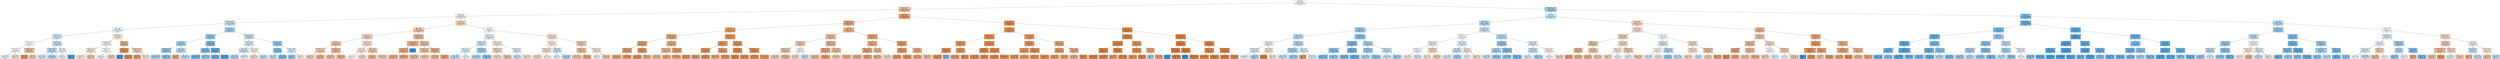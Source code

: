 digraph Tree {
node [shape=box, style="filled", color="black", fontname="helvetica"] ;
edge [fontname="helvetica"] ;
0 [label="sex <= 0.5\ngini = 0.499\nsamples = 533341\nvalue = [276284, 257057]\nclass = N", fillcolor="#fdf6f1"] ;
1 [label="age <= 47.5\ngini = 0.43\nsamples = 269367\nvalue = [184974, 84393]\nclass = N", fillcolor="#f1ba93"] ;
0 -> 1 [labeldistance=2.5, labelangle=45, headlabel="True"] ;
2 [label="age <= 32.5\ngini = 0.499\nsamples = 126732\nvalue = [66760, 59972]\nclass = N", fillcolor="#fcf2eb"] ;
1 -> 2 ;
3 [label="gamma_GTP <= 14.5\ngini = 0.489\nsamples = 44849\nvalue = [19029, 25820]\nclass = Y", fillcolor="#cbe5f8"] ;
2 -> 3 ;
4 [label="age <= 27.5\ngini = 0.499\nsamples = 24478\nvalue = [11729, 12749]\nclass = Y", fillcolor="#eff7fd"] ;
3 -> 4 ;
5 [label="gamma_GTP <= 10.5\ngini = 0.494\nsamples = 14879\nvalue = [6624, 8255]\nclass = Y", fillcolor="#d8ecfa"] ;
4 -> 5 ;
6 [label="tot_chole <= 224.5\ngini = 0.5\nsamples = 4877\nvalue = [2442, 2435]\nclass = N", fillcolor="#fffffe"] ;
5 -> 6 ;
7 [label="SGOT_ALT <= 13.5\ngini = 0.5\nsamples = 4685\nvalue = [2313, 2372]\nclass = Y", fillcolor="#fafdfe"] ;
6 -> 7 ;
8 [label="gini = 0.499\nsamples = 3735\nvalue = [1783, 1952]\nclass = Y", fillcolor="#eef7fd"] ;
7 -> 8 ;
9 [label="gini = 0.493\nsamples = 950\nvalue = [530, 420]\nclass = N", fillcolor="#fae5d6"] ;
7 -> 9 ;
10 [label="hemoglobin <= 12.75\ngini = 0.441\nsamples = 192\nvalue = [129, 63]\nclass = N", fillcolor="#f2bf9a"] ;
6 -> 10 ;
11 [label="gini = 0.262\nsamples = 58\nvalue = [49, 9]\nclass = N", fillcolor="#ea985d"] ;
10 -> 11 ;
12 [label="gini = 0.481\nsamples = 134\nvalue = [80, 54]\nclass = N", fillcolor="#f7d6bf"] ;
10 -> 12 ;
13 [label="SGOT_ALT <= 15.5\ngini = 0.487\nsamples = 10002\nvalue = [4182, 5820]\nclass = Y", fillcolor="#c7e3f8"] ;
5 -> 13 ;
14 [label="hemoglobin <= 12.55\ngini = 0.482\nsamples = 8358\nvalue = [3391, 4967]\nclass = Y", fillcolor="#c0e0f7"] ;
13 -> 14 ;
15 [label="gini = 0.494\nsamples = 1589\nvalue = [708, 881]\nclass = Y", fillcolor="#d8ecfa"] ;
14 -> 15 ;
16 [label="gini = 0.479\nsamples = 6769\nvalue = [2683, 4086]\nclass = Y", fillcolor="#bbddf6"] ;
14 -> 16 ;
17 [label="DBP <= 88.5\ngini = 0.499\nsamples = 1644\nvalue = [791, 853]\nclass = Y", fillcolor="#f1f8fd"] ;
13 -> 17 ;
18 [label="gini = 0.5\nsamples = 1631\nvalue = [790, 841]\nclass = Y", fillcolor="#f3f9fd"] ;
17 -> 18 ;
19 [label="gini = 0.142\nsamples = 13\nvalue = [1, 12]\nclass = Y", fillcolor="#49a5e7"] ;
17 -> 19 ;
20 [label="triglyceride <= 155.5\ngini = 0.498\nsamples = 9599\nvalue = [5105, 4494]\nclass = N", fillcolor="#fcf0e7"] ;
4 -> 20 ;
21 [label="gamma_GTP <= 11.5\ngini = 0.499\nsamples = 9284\nvalue = [4875, 4409]\nclass = N", fillcolor="#fdf3ec"] ;
20 -> 21 ;
22 [label="SGOT_ALT <= 15.5\ngini = 0.495\nsamples = 4847\nvalue = [2670, 2177]\nclass = N", fillcolor="#fae8da"] ;
21 -> 22 ;
23 [label="gini = 0.497\nsamples = 4163\nvalue = [2247, 1916]\nclass = N", fillcolor="#fbece2"] ;
22 -> 23 ;
24 [label="gini = 0.472\nsamples = 684\nvalue = [423, 261]\nclass = N", fillcolor="#f5cfb3"] ;
22 -> 24 ;
25 [label="SGOT_ALT <= 18.5\ngini = 0.5\nsamples = 4437\nvalue = [2205, 2232]\nclass = Y", fillcolor="#fdfeff"] ;
21 -> 25 ;
26 [label="gini = 0.5\nsamples = 3955\nvalue = [1922, 2033]\nclass = Y", fillcolor="#f4fafe"] ;
25 -> 26 ;
27 [label="gini = 0.485\nsamples = 482\nvalue = [283, 199]\nclass = N", fillcolor="#f7dac4"] ;
25 -> 27 ;
28 [label="BLDS <= 86.5\ngini = 0.394\nsamples = 315\nvalue = [230, 85]\nclass = N", fillcolor="#efb082"] ;
20 -> 28 ;
29 [label="tot_chole <= 138.5\ngini = 0.226\nsamples = 146\nvalue = [127, 19]\nclass = N", fillcolor="#e99457"] ;
28 -> 29 ;
30 [label="gini = 0.0\nsamples = 2\nvalue = [0, 2]\nclass = Y", fillcolor="#399de5"] ;
29 -> 30 ;
31 [label="gini = 0.208\nsamples = 144\nvalue = [127, 17]\nclass = N", fillcolor="#e89254"] ;
29 -> 31 ;
32 [label="hemoglobin <= 12.65\ngini = 0.476\nsamples = 169\nvalue = [103, 66]\nclass = N", fillcolor="#f6d2b8"] ;
28 -> 32 ;
33 [label="gini = 0.34\nsamples = 46\nvalue = [36, 10]\nclass = N", fillcolor="#eca470"] ;
32 -> 33 ;
34 [label="gini = 0.496\nsamples = 123\nvalue = [67, 56]\nclass = N", fillcolor="#fbeade"] ;
32 -> 34 ;
35 [label="SGOT_ALT <= 17.5\ngini = 0.46\nsamples = 20371\nvalue = [7300, 13071]\nclass = Y", fillcolor="#a8d4f4"] ;
3 -> 35 ;
36 [label="gamma_GTP <= 21.5\ngini = 0.444\nsamples = 14228\nvalue = [4743, 9485]\nclass = Y", fillcolor="#9ccef2"] ;
35 -> 36 ;
37 [label="age <= 27.5\ngini = 0.462\nsamples = 10740\nvalue = [3883, 6857]\nclass = Y", fillcolor="#a9d4f4"] ;
36 -> 37 ;
38 [label="gamma_GTP <= 16.5\ngini = 0.442\nsamples = 6687\nvalue = [2205, 4482]\nclass = Y", fillcolor="#9acdf2"] ;
37 -> 38 ;
39 [label="gini = 0.464\nsamples = 3096\nvalue = [1133, 1963]\nclass = Y", fillcolor="#abd6f4"] ;
38 -> 39 ;
40 [label="gini = 0.419\nsamples = 3591\nvalue = [1072, 2519]\nclass = Y", fillcolor="#8dc7f0"] ;
38 -> 40 ;
41 [label="height <= 147.5\ngini = 0.485\nsamples = 4053\nvalue = [1678, 2375]\nclass = Y", fillcolor="#c5e2f7"] ;
37 -> 41 ;
42 [label="gini = 0.355\nsamples = 39\nvalue = [30, 9]\nclass = N", fillcolor="#eda774"] ;
41 -> 42 ;
43 [label="gini = 0.484\nsamples = 4014\nvalue = [1648, 2366]\nclass = Y", fillcolor="#c3e1f7"] ;
41 -> 43 ;
44 [label="BLDS <= 97.5\ngini = 0.372\nsamples = 3488\nvalue = [860, 2628]\nclass = Y", fillcolor="#7abdee"] ;
36 -> 44 ;
45 [label="age <= 27.5\ngini = 0.389\nsamples = 2786\nvalue = [736, 2050]\nclass = Y", fillcolor="#80c0ee"] ;
44 -> 45 ;
46 [label="gini = 0.351\nsamples = 1626\nvalue = [369, 1257]\nclass = Y", fillcolor="#73baed"] ;
45 -> 46 ;
47 [label="gini = 0.433\nsamples = 1160\nvalue = [367, 793]\nclass = Y", fillcolor="#95caf1"] ;
45 -> 47 ;
48 [label="SGOT_AST <= 19.5\ngini = 0.291\nsamples = 702\nvalue = [124, 578]\nclass = Y", fillcolor="#63b2eb"] ;
44 -> 48 ;
49 [label="gini = 0.33\nsamples = 484\nvalue = [101, 383]\nclass = Y", fillcolor="#6db7ec"] ;
48 -> 49 ;
50 [label="gini = 0.189\nsamples = 218\nvalue = [23, 195]\nclass = Y", fillcolor="#50a9e8"] ;
48 -> 50 ;
51 [label="gamma_GTP <= 30.5\ngini = 0.486\nsamples = 6143\nvalue = [2557, 3586]\nclass = Y", fillcolor="#c6e3f8"] ;
35 -> 51 ;
52 [label="SGOT_ALT <= 26.5\ngini = 0.496\nsamples = 4480\nvalue = [2028, 2452]\nclass = Y", fillcolor="#ddeefb"] ;
51 -> 52 ;
53 [label="age <= 27.5\ngini = 0.49\nsamples = 3341\nvalue = [1433, 1908]\nclass = Y", fillcolor="#cee7f9"] ;
52 -> 53 ;
54 [label="gini = 0.478\nsamples = 1897\nvalue = [748, 1149]\nclass = Y", fillcolor="#baddf6"] ;
53 -> 54 ;
55 [label="gini = 0.499\nsamples = 1444\nvalue = [685, 759]\nclass = Y", fillcolor="#ecf5fc"] ;
53 -> 55 ;
56 [label="SGOT_AST <= 29.5\ngini = 0.499\nsamples = 1139\nvalue = [595, 544]\nclass = N", fillcolor="#fdf4ee"] ;
52 -> 56 ;
57 [label="gini = 0.491\nsamples = 786\nvalue = [445, 341]\nclass = N", fillcolor="#f9e2d1"] ;
56 -> 57 ;
58 [label="gini = 0.489\nsamples = 353\nvalue = [150, 203]\nclass = Y", fillcolor="#cbe5f8"] ;
56 -> 58 ;
59 [label="SGOT_ALT <= 37.5\ngini = 0.434\nsamples = 1663\nvalue = [529, 1134]\nclass = Y", fillcolor="#95cbf1"] ;
51 -> 59 ;
60 [label="DBP <= 63.5\ngini = 0.412\nsamples = 1388\nvalue = [403, 985]\nclass = Y", fillcolor="#8ac5f0"] ;
59 -> 60 ;
61 [label="gini = 0.486\nsamples = 175\nvalue = [73, 102]\nclass = Y", fillcolor="#c7e3f8"] ;
60 -> 61 ;
62 [label="gini = 0.396\nsamples = 1213\nvalue = [330, 883]\nclass = Y", fillcolor="#83c2ef"] ;
60 -> 62 ;
63 [label="tot_chole <= 180.5\ngini = 0.497\nsamples = 275\nvalue = [126, 149]\nclass = Y", fillcolor="#e0f0fb"] ;
59 -> 63 ;
64 [label="gini = 0.442\nsamples = 97\nvalue = [32, 65]\nclass = Y", fillcolor="#9acdf2"] ;
63 -> 64 ;
65 [label="gini = 0.498\nsamples = 178\nvalue = [94, 84]\nclass = N", fillcolor="#fcf2ea"] ;
63 -> 65 ;
66 [label="gamma_GTP <= 17.5\ngini = 0.486\nsamples = 81883\nvalue = [47731, 34152]\nclass = N", fillcolor="#f8dbc7"] ;
2 -> 66 ;
67 [label="age <= 42.5\ngini = 0.466\nsamples = 51463\nvalue = [32438, 19025]\nclass = N", fillcolor="#f4cbad"] ;
66 -> 67 ;
68 [label="gamma_GTP <= 12.5\ngini = 0.479\nsamples = 32913\nvalue = [19821, 13092]\nclass = N", fillcolor="#f6d4bc"] ;
67 -> 68 ;
69 [label="age <= 37.5\ngini = 0.459\nsamples = 15697\nvalue = [10091, 5606]\nclass = N", fillcolor="#f3c7a7"] ;
68 -> 69 ;
70 [label="triglyceride <= 118.5\ngini = 0.478\nsamples = 5270\nvalue = [3189, 2081]\nclass = N", fillcolor="#f6d3ba"] ;
69 -> 70 ;
71 [label="gini = 0.482\nsamples = 4756\nvalue = [2834, 1922]\nclass = N", fillcolor="#f7d6bf"] ;
70 -> 71 ;
72 [label="gini = 0.427\nsamples = 514\nvalue = [355, 159]\nclass = N", fillcolor="#f1b992"] ;
70 -> 72 ;
73 [label="triglyceride <= 93.5\ngini = 0.448\nsamples = 10427\nvalue = [6902, 3525]\nclass = N", fillcolor="#f2c19e"] ;
69 -> 73 ;
74 [label="gini = 0.455\nsamples = 7933\nvalue = [5160, 2773]\nclass = N", fillcolor="#f3c5a3"] ;
73 -> 74 ;
75 [label="gini = 0.421\nsamples = 2494\nvalue = [1742, 752]\nclass = N", fillcolor="#f0b78e"] ;
73 -> 75 ;
76 [label="SGOT_ALT <= 16.5\ngini = 0.492\nsamples = 17216\nvalue = [9730, 7486]\nclass = N", fillcolor="#f9e2d1"] ;
68 -> 76 ;
77 [label="age <= 37.5\ngini = 0.496\nsamples = 12556\nvalue = [6824, 5732]\nclass = N", fillcolor="#fbebdf"] ;
76 -> 77 ;
78 [label="gini = 0.5\nsamples = 4180\nvalue = [2107, 2073]\nclass = N", fillcolor="#fffdfc"] ;
77 -> 78 ;
79 [label="gini = 0.492\nsamples = 8376\nvalue = [4717, 3659]\nclass = N", fillcolor="#f9e3d3"] ;
77 -> 79 ;
80 [label="height <= 152.5\ngini = 0.469\nsamples = 4660\nvalue = [2906, 1754]\nclass = N", fillcolor="#f5cdb1"] ;
76 -> 80 ;
81 [label="gini = 0.43\nsamples = 673\nvalue = [462, 211]\nclass = N", fillcolor="#f1bb93"] ;
80 -> 81 ;
82 [label="gini = 0.474\nsamples = 3987\nvalue = [2444, 1543]\nclass = N", fillcolor="#f5d1b6"] ;
80 -> 82 ;
83 [label="gamma_GTP <= 11.5\ngini = 0.435\nsamples = 18550\nvalue = [12617, 5933]\nclass = N", fillcolor="#f1bc96"] ;
67 -> 83 ;
84 [label="serum_creatinine <= 1.25\ngini = 0.394\nsamples = 6057\nvalue = [4421, 1636]\nclass = N", fillcolor="#efb082"] ;
83 -> 84 ;
85 [label="triglyceride <= 82.5\ngini = 0.394\nsamples = 6052\nvalue = [4421, 1631]\nclass = N", fillcolor="#efaf82"] ;
84 -> 85 ;
86 [label="gini = 0.407\nsamples = 3710\nvalue = [2653, 1057]\nclass = N", fillcolor="#efb388"] ;
85 -> 86 ;
87 [label="gini = 0.37\nsamples = 2342\nvalue = [1768, 574]\nclass = N", fillcolor="#edaa79"] ;
85 -> 87 ;
88 [label="gini = 0.0\nsamples = 5\nvalue = [0, 5]\nclass = Y", fillcolor="#399de5"] ;
84 -> 88 ;
89 [label="SGOT_ALT <= 18.5\ngini = 0.451\nsamples = 12493\nvalue = [8196, 4297]\nclass = N", fillcolor="#f3c3a1"] ;
83 -> 89 ;
90 [label="gamma_GTP <= 14.5\ngini = 0.461\nsamples = 9902\nvalue = [6342, 3560]\nclass = N", fillcolor="#f4c8a8"] ;
89 -> 90 ;
91 [label="gini = 0.449\nsamples = 5735\nvalue = [3787, 1948]\nclass = N", fillcolor="#f2c29f"] ;
90 -> 91 ;
92 [label="gini = 0.474\nsamples = 4167\nvalue = [2555, 1612]\nclass = N", fillcolor="#f5d0b6"] ;
90 -> 92 ;
93 [label="triglyceride <= 90.5\ngini = 0.407\nsamples = 2591\nvalue = [1854, 737]\nclass = N", fillcolor="#efb388"] ;
89 -> 93 ;
94 [label="gini = 0.434\nsamples = 1448\nvalue = [987, 461]\nclass = N", fillcolor="#f1bc95"] ;
93 -> 94 ;
95 [label="gini = 0.366\nsamples = 1143\nvalue = [867, 276]\nclass = N", fillcolor="#eda978"] ;
93 -> 95 ;
96 [label="age <= 42.5\ngini = 0.5\nsamples = 30420\nvalue = [15293, 15127]\nclass = N", fillcolor="#fffefd"] ;
66 -> 96 ;
97 [label="SGOT_ALT <= 22.5\ngini = 0.497\nsamples = 17990\nvalue = [8258, 9732]\nclass = Y", fillcolor="#e1f0fb"] ;
96 -> 97 ;
98 [label="gamma_GTP <= 25.5\ngini = 0.49\nsamples = 13395\nvalue = [5758, 7637]\nclass = Y", fillcolor="#cee7f9"] ;
97 -> 98 ;
99 [label="SGOT_ALT <= 12.5\ngini = 0.498\nsamples = 8803\nvalue = [4131, 4672]\nclass = Y", fillcolor="#e8f4fc"] ;
98 -> 99 ;
100 [label="gini = 0.483\nsamples = 2741\nvalue = [1115, 1626]\nclass = Y", fillcolor="#c1e0f7"] ;
99 -> 100 ;
101 [label="gini = 0.5\nsamples = 6062\nvalue = [3016, 3046]\nclass = Y", fillcolor="#fdfeff"] ;
99 -> 101 ;
102 [label="SGOT_AST <= 21.5\ngini = 0.458\nsamples = 4592\nvalue = [1627, 2965]\nclass = Y", fillcolor="#a6d3f3"] ;
98 -> 102 ;
103 [label="gini = 0.472\nsamples = 3163\nvalue = [1209, 1954]\nclass = Y", fillcolor="#b4daf5"] ;
102 -> 103 ;
104 [label="gini = 0.414\nsamples = 1429\nvalue = [418, 1011]\nclass = Y", fillcolor="#8bc6f0"] ;
102 -> 104 ;
105 [label="gamma_GTP <= 35.5\ngini = 0.496\nsamples = 4595\nvalue = [2500, 2095]\nclass = N", fillcolor="#fbebdf"] ;
97 -> 105 ;
106 [label="triglyceride <= 145.5\ngini = 0.486\nsamples = 3101\nvalue = [1807, 1294]\nclass = N", fillcolor="#f8dbc7"] ;
105 -> 106 ;
107 [label="gini = 0.491\nsamples = 2398\nvalue = [1357, 1041]\nclass = N", fillcolor="#f9e2d1"] ;
106 -> 107 ;
108 [label="gini = 0.461\nsamples = 703\nvalue = [450, 253]\nclass = N", fillcolor="#f4c8a8"] ;
106 -> 108 ;
109 [label="SGOT_ALT <= 36.5\ngini = 0.497\nsamples = 1494\nvalue = [693, 801]\nclass = Y", fillcolor="#e4f2fb"] ;
105 -> 109 ;
110 [label="gini = 0.49\nsamples = 1100\nvalue = [472, 628]\nclass = Y", fillcolor="#cee7f9"] ;
109 -> 110 ;
111 [label="gini = 0.493\nsamples = 394\nvalue = [221, 173]\nclass = N", fillcolor="#f9e4d4"] ;
109 -> 111 ;
112 [label="SGOT_ALT <= 19.5\ngini = 0.491\nsamples = 12430\nvalue = [7035, 5395]\nclass = N", fillcolor="#f9e2d1"] ;
96 -> 112 ;
113 [label="gamma_GTP <= 27.5\ngini = 0.499\nsamples = 7097\nvalue = [3722, 3375]\nclass = N", fillcolor="#fdf3ed"] ;
112 -> 113 ;
114 [label="gamma_GTP <= 22.5\ngini = 0.494\nsamples = 5300\nvalue = [2946, 2354]\nclass = N", fillcolor="#fae6d7"] ;
113 -> 114 ;
115 [label="gini = 0.489\nsamples = 3704\nvalue = [2131, 1573]\nclass = N", fillcolor="#f8decb"] ;
114 -> 115 ;
116 [label="gini = 0.5\nsamples = 1596\nvalue = [815, 781]\nclass = N", fillcolor="#fefaf7"] ;
114 -> 116 ;
117 [label="DBP <= 75.5\ngini = 0.491\nsamples = 1797\nvalue = [776, 1021]\nclass = Y", fillcolor="#cfe7f9"] ;
113 -> 117 ;
118 [label="gini = 0.5\nsamples = 900\nvalue = [436, 464]\nclass = Y", fillcolor="#f3f9fd"] ;
117 -> 118 ;
119 [label="gini = 0.471\nsamples = 897\nvalue = [340, 557]\nclass = Y", fillcolor="#b2d9f5"] ;
117 -> 119 ;
120 [label="gamma_GTP <= 34.5\ngini = 0.471\nsamples = 5333\nvalue = [3313, 2020]\nclass = N", fillcolor="#f5ceb2"] ;
112 -> 120 ;
121 [label="SGOT_ALT <= 34.5\ngini = 0.452\nsamples = 3593\nvalue = [2353, 1240]\nclass = N", fillcolor="#f3c3a1"] ;
120 -> 121 ;
122 [label="gini = 0.461\nsamples = 3052\nvalue = [1954, 1098]\nclass = N", fillcolor="#f4c8a8"] ;
121 -> 122 ;
123 [label="gini = 0.387\nsamples = 541\nvalue = [399, 142]\nclass = N", fillcolor="#eeae7f"] ;
121 -> 123 ;
124 [label="SGOT_ALT <= 27.5\ngini = 0.495\nsamples = 1740\nvalue = [960, 780]\nclass = N", fillcolor="#fae7da"] ;
120 -> 124 ;
125 [label="gini = 0.499\nsamples = 872\nvalue = [422, 450]\nclass = Y", fillcolor="#f3f9fd"] ;
124 -> 125 ;
126 [label="gini = 0.471\nsamples = 868\nvalue = [538, 330]\nclass = N", fillcolor="#f5ceb2"] ;
124 -> 126 ;
127 [label="age <= 57.5\ngini = 0.284\nsamples = 142635\nvalue = [118214, 24421]\nclass = N", fillcolor="#ea9b62"] ;
1 -> 127 ;
128 [label="gamma_GTP <= 17.5\ngini = 0.371\nsamples = 69447\nvalue = [52348, 17099]\nclass = N", fillcolor="#edaa7a"] ;
127 -> 128 ;
129 [label="age <= 52.5\ngini = 0.325\nsamples = 34268\nvalue = [27277, 6991]\nclass = N", fillcolor="#eca16c"] ;
128 -> 129 ;
130 [label="gamma_GTP <= 14.5\ngini = 0.364\nsamples = 19156\nvalue = [14582, 4574]\nclass = N", fillcolor="#eda977"] ;
129 -> 130 ;
131 [label="SGOT_ALT <= 20.5\ngini = 0.343\nsamples = 12349\nvalue = [9638, 2711]\nclass = N", fillcolor="#eca471"] ;
130 -> 131 ;
132 [label="triglyceride <= 93.5\ngini = 0.355\nsamples = 10332\nvalue = [7950, 2382]\nclass = N", fillcolor="#eda774"] ;
131 -> 132 ;
133 [label="gini = 0.374\nsamples = 6479\nvalue = [4867, 1612]\nclass = N", fillcolor="#eeab7b"] ;
132 -> 133 ;
134 [label="gini = 0.32\nsamples = 3853\nvalue = [3083, 770]\nclass = N", fillcolor="#eba06a"] ;
132 -> 134 ;
135 [label="BLDS <= 109.5\ngini = 0.273\nsamples = 2017\nvalue = [1688, 329]\nclass = N", fillcolor="#ea9a60"] ;
131 -> 135 ;
136 [label="gini = 0.26\nsamples = 1866\nvalue = [1579, 287]\nclass = N", fillcolor="#ea985d"] ;
135 -> 136 ;
137 [label="gini = 0.402\nsamples = 151\nvalue = [109, 42]\nclass = N", fillcolor="#efb285"] ;
135 -> 137 ;
138 [label="SGOT_ALT <= 15.5\ngini = 0.398\nsamples = 6807\nvalue = [4944, 1863]\nclass = N", fillcolor="#efb084"] ;
130 -> 138 ;
139 [label="triglyceride <= 140.5\ngini = 0.436\nsamples = 2769\nvalue = [1881, 888]\nclass = N", fillcolor="#f1bc96"] ;
138 -> 139 ;
140 [label="gini = 0.444\nsamples = 2358\nvalue = [1573, 785]\nclass = N", fillcolor="#f2c09c"] ;
139 -> 140 ;
141 [label="gini = 0.376\nsamples = 411\nvalue = [308, 103]\nclass = N", fillcolor="#eeab7b"] ;
139 -> 141 ;
142 [label="hemoglobin <= 14.85\ngini = 0.366\nsamples = 4038\nvalue = [3063, 975]\nclass = N", fillcolor="#eda978"] ;
138 -> 142 ;
143 [label="gini = 0.371\nsamples = 3848\nvalue = [2900, 948]\nclass = N", fillcolor="#edaa7a"] ;
142 -> 143 ;
144 [label="gini = 0.244\nsamples = 190\nvalue = [163, 27]\nclass = N", fillcolor="#e9965a"] ;
142 -> 144 ;
145 [label="triglyceride <= 93.5\ngini = 0.269\nsamples = 15112\nvalue = [12695, 2417]\nclass = N", fillcolor="#ea995f"] ;
129 -> 145 ;
146 [label="gamma_GTP <= 13.5\ngini = 0.294\nsamples = 8271\nvalue = [6788, 1483]\nclass = N", fillcolor="#eb9d64"] ;
145 -> 146 ;
147 [label="SGOT_ALT <= 11.5\ngini = 0.267\nsamples = 4106\nvalue = [3455, 651]\nclass = N", fillcolor="#ea995e"] ;
146 -> 147 ;
148 [label="gini = 0.329\nsamples = 550\nvalue = [436, 114]\nclass = N", fillcolor="#eca26d"] ;
147 -> 148 ;
149 [label="gini = 0.256\nsamples = 3556\nvalue = [3019, 537]\nclass = N", fillcolor="#ea975c"] ;
147 -> 149 ;
150 [label="SGOT_ALT <= 14.5\ngini = 0.32\nsamples = 4165\nvalue = [3333, 832]\nclass = N", fillcolor="#eba06a"] ;
146 -> 150 ;
151 [label="gini = 0.374\nsamples = 1168\nvalue = [877, 291]\nclass = N", fillcolor="#eeab7b"] ;
150 -> 151 ;
152 [label="gini = 0.296\nsamples = 2997\nvalue = [2456, 541]\nclass = N", fillcolor="#eb9d65"] ;
150 -> 152 ;
153 [label="tot_chole <= 181.5\ngini = 0.236\nsamples = 6841\nvalue = [5907, 934]\nclass = N", fillcolor="#e99558"] ;
145 -> 153 ;
154 [label="BLDS <= 89.5\ngini = 0.178\nsamples = 1500\nvalue = [1352, 148]\nclass = N", fillcolor="#e88f4f"] ;
153 -> 154 ;
155 [label="gini = 0.125\nsamples = 447\nvalue = [417, 30]\nclass = N", fillcolor="#e78a47"] ;
154 -> 155 ;
156 [label="gini = 0.199\nsamples = 1053\nvalue = [935, 118]\nclass = N", fillcolor="#e89152"] ;
154 -> 156 ;
157 [label="gamma_GTP <= 13.5\ngini = 0.251\nsamples = 5341\nvalue = [4555, 786]\nclass = N", fillcolor="#e9975b"] ;
153 -> 157 ;
158 [label="gini = 0.215\nsamples = 2297\nvalue = [2016, 281]\nclass = N", fillcolor="#e99355"] ;
157 -> 158 ;
159 [label="gini = 0.277\nsamples = 3044\nvalue = [2539, 505]\nclass = N", fillcolor="#ea9a60"] ;
157 -> 159 ;
160 [label="age <= 52.5\ngini = 0.41\nsamples = 35179\nvalue = [25071, 10108]\nclass = N", fillcolor="#efb489"] ;
128 -> 160 ;
161 [label="SGOT_ALT <= 18.5\ngini = 0.444\nsamples = 18071\nvalue = [12069, 6002]\nclass = N", fillcolor="#f2c09b"] ;
160 -> 161 ;
162 [label="gamma_GTP <= 36.5\ngini = 0.471\nsamples = 7043\nvalue = [4365, 2678]\nclass = N", fillcolor="#f5ceb2"] ;
161 -> 162 ;
163 [label="triglyceride <= 123.5\ngini = 0.464\nsamples = 6297\nvalue = [3988, 2309]\nclass = N", fillcolor="#f4caac"] ;
162 -> 163 ;
164 [label="gini = 0.476\nsamples = 4529\nvalue = [2764, 1765]\nclass = N", fillcolor="#f6d1b7"] ;
163 -> 164 ;
165 [label="gini = 0.426\nsamples = 1768\nvalue = [1224, 544]\nclass = N", fillcolor="#f1b991"] ;
163 -> 165 ;
166 [label="BLDS <= 98.5\ngini = 0.5\nsamples = 746\nvalue = [377, 369]\nclass = N", fillcolor="#fefcfb"] ;
162 -> 166 ;
167 [label="gini = 0.491\nsamples = 455\nvalue = [258, 197]\nclass = N", fillcolor="#f9e1d0"] ;
166 -> 167 ;
168 [label="gini = 0.483\nsamples = 291\nvalue = [119, 172]\nclass = Y", fillcolor="#c2e1f7"] ;
166 -> 168 ;
169 [label="gamma_GTP <= 30.5\ngini = 0.421\nsamples = 11028\nvalue = [7704, 3324]\nclass = N", fillcolor="#f0b78e"] ;
161 -> 169 ;
170 [label="triglyceride <= 83.5\ngini = 0.393\nsamples = 6648\nvalue = [4864, 1784]\nclass = N", fillcolor="#efaf82"] ;
169 -> 170 ;
171 [label="gini = 0.441\nsamples = 2166\nvalue = [1456, 710]\nclass = N", fillcolor="#f2be9a"] ;
170 -> 171 ;
172 [label="gini = 0.364\nsamples = 4482\nvalue = [3408, 1074]\nclass = N", fillcolor="#eda977"] ;
170 -> 172 ;
173 [label="SGOT_ALT <= 30.5\ngini = 0.456\nsamples = 4380\nvalue = [2840, 1540]\nclass = N", fillcolor="#f3c5a4"] ;
169 -> 173 ;
174 [label="gini = 0.473\nsamples = 2692\nvalue = [1656, 1036]\nclass = N", fillcolor="#f5d0b5"] ;
173 -> 174 ;
175 [label="gini = 0.419\nsamples = 1688\nvalue = [1184, 504]\nclass = N", fillcolor="#f0b78d"] ;
173 -> 175 ;
176 [label="SGOT_ALT <= 20.5\ngini = 0.365\nsamples = 17108\nvalue = [13002, 4106]\nclass = N", fillcolor="#eda978"] ;
160 -> 176 ;
177 [label="gamma_GTP <= 30.5\ngini = 0.402\nsamples = 7512\nvalue = [5419, 2093]\nclass = N", fillcolor="#efb285"] ;
176 -> 177 ;
178 [label="triglyceride <= 110.5\ngini = 0.385\nsamples = 6073\nvalue = [4493, 1580]\nclass = N", fillcolor="#eead7f"] ;
177 -> 178 ;
179 [label="gini = 0.409\nsamples = 3560\nvalue = [2539, 1021]\nclass = N", fillcolor="#efb489"] ;
178 -> 179 ;
180 [label="gini = 0.346\nsamples = 2513\nvalue = [1954, 559]\nclass = N", fillcolor="#eca572"] ;
178 -> 180 ;
181 [label="BLDS <= 98.5\ngini = 0.459\nsamples = 1439\nvalue = [926, 513]\nclass = N", fillcolor="#f3c7a7"] ;
177 -> 181 ;
182 [label="gini = 0.427\nsamples = 821\nvalue = [567, 254]\nclass = N", fillcolor="#f1b992"] ;
181 -> 182 ;
183 [label="gini = 0.487\nsamples = 618\nvalue = [359, 259]\nclass = N", fillcolor="#f8dcc8"] ;
181 -> 183 ;
184 [label="gamma_GTP <= 38.5\ngini = 0.332\nsamples = 9596\nvalue = [7583, 2013]\nclass = N", fillcolor="#eca26e"] ;
176 -> 184 ;
185 [label="SGOT_ALT <= 29.5\ngini = 0.308\nsamples = 7381\nvalue = [5977, 1404]\nclass = N", fillcolor="#eb9f68"] ;
184 -> 185 ;
186 [label="gini = 0.327\nsamples = 4769\nvalue = [3786, 983]\nclass = N", fillcolor="#eca26c"] ;
185 -> 186 ;
187 [label="gini = 0.27\nsamples = 2612\nvalue = [2191, 421]\nclass = N", fillcolor="#ea995f"] ;
185 -> 187 ;
188 [label="DBP <= 80.5\ngini = 0.399\nsamples = 2215\nvalue = [1606, 609]\nclass = N", fillcolor="#efb184"] ;
184 -> 188 ;
189 [label="gini = 0.378\nsamples = 1598\nvalue = [1194, 404]\nclass = N", fillcolor="#eeac7c"] ;
188 -> 189 ;
190 [label="gini = 0.444\nsamples = 617\nvalue = [412, 205]\nclass = N", fillcolor="#f2c09c"] ;
188 -> 190 ;
191 [label="age <= 62.5\ngini = 0.18\nsamples = 73188\nvalue = [65866, 7322]\nclass = N", fillcolor="#e88f4f"] ;
127 -> 191 ;
192 [label="gamma_GTP <= 21.5\ngini = 0.247\nsamples = 31863\nvalue = [27267, 4596]\nclass = N", fillcolor="#e9965a"] ;
191 -> 192 ;
193 [label="triglyceride <= 65.5\ngini = 0.215\nsamples = 20418\nvalue = [17919, 2499]\nclass = N", fillcolor="#e99355"] ;
192 -> 193 ;
194 [label="gamma_GTP <= 15.5\ngini = 0.27\nsamples = 4082\nvalue = [3424, 658]\nclass = N", fillcolor="#ea995f"] ;
193 -> 194 ;
195 [label="SGOT_AST <= 61.5\ngini = 0.235\nsamples = 2450\nvalue = [2116, 334]\nclass = N", fillcolor="#e99558"] ;
194 -> 195 ;
196 [label="gini = 0.234\nsamples = 2446\nvalue = [2115, 331]\nclass = N", fillcolor="#e99558"] ;
195 -> 196 ;
197 [label="gini = 0.375\nsamples = 4\nvalue = [1, 3]\nclass = Y", fillcolor="#7bbeee"] ;
195 -> 197 ;
198 [label="SGOT_ALT <= 26.5\ngini = 0.318\nsamples = 1632\nvalue = [1308, 324]\nclass = N", fillcolor="#eba06a"] ;
194 -> 198 ;
199 [label="gini = 0.334\nsamples = 1375\nvalue = [1084, 291]\nclass = N", fillcolor="#eca36e"] ;
198 -> 199 ;
200 [label="gini = 0.224\nsamples = 257\nvalue = [224, 33]\nclass = N", fillcolor="#e99456"] ;
198 -> 200 ;
201 [label="gamma_GTP <= 13.5\ngini = 0.2\nsamples = 16336\nvalue = [14495, 1841]\nclass = N", fillcolor="#e89152"] ;
193 -> 201 ;
202 [label="DBP <= 81.5\ngini = 0.167\nsamples = 5093\nvalue = [4625, 468]\nclass = N", fillcolor="#e88e4d"] ;
201 -> 202 ;
203 [label="gini = 0.156\nsamples = 4170\nvalue = [3814, 356]\nclass = N", fillcolor="#e78d4b"] ;
202 -> 203 ;
204 [label="gini = 0.213\nsamples = 923\nvalue = [811, 112]\nclass = N", fillcolor="#e99254"] ;
202 -> 204 ;
205 [label="SGOT_ALT <= 18.5\ngini = 0.214\nsamples = 11243\nvalue = [9870, 1373]\nclass = N", fillcolor="#e99355"] ;
201 -> 205 ;
206 [label="gini = 0.239\nsamples = 5694\nvalue = [4904, 790]\nclass = N", fillcolor="#e99559"] ;
205 -> 206 ;
207 [label="gini = 0.188\nsamples = 5549\nvalue = [4966, 583]\nclass = N", fillcolor="#e89050"] ;
205 -> 207 ;
208 [label="gamma_GTP <= 38.5\ngini = 0.299\nsamples = 11445\nvalue = [9348, 2097]\nclass = N", fillcolor="#eb9d65"] ;
192 -> 208 ;
209 [label="SGOT_ALT <= 21.5\ngini = 0.279\nsamples = 8659\nvalue = [7208, 1451]\nclass = N", fillcolor="#ea9a61"] ;
208 -> 209 ;
210 [label="SGOT_AST <= 18.5\ngini = 0.32\nsamples = 3963\nvalue = [3172, 791]\nclass = N", fillcolor="#eba06a"] ;
209 -> 210 ;
211 [label="gini = 0.25\nsamples = 751\nvalue = [641, 110]\nclass = N", fillcolor="#e9975b"] ;
210 -> 211 ;
212 [label="gini = 0.334\nsamples = 3212\nvalue = [2531, 681]\nclass = N", fillcolor="#eca36e"] ;
210 -> 212 ;
213 [label="triglyceride <= 123.5\ngini = 0.242\nsamples = 4696\nvalue = [4036, 660]\nclass = N", fillcolor="#e99659"] ;
209 -> 213 ;
214 [label="gini = 0.271\nsamples = 2504\nvalue = [2099, 405]\nclass = N", fillcolor="#ea995f"] ;
213 -> 214 ;
215 [label="gini = 0.206\nsamples = 2192\nvalue = [1937, 255]\nclass = N", fillcolor="#e89253"] ;
213 -> 215 ;
216 [label="BLDS <= 102.5\ngini = 0.356\nsamples = 2786\nvalue = [2140, 646]\nclass = N", fillcolor="#eda775"] ;
208 -> 216 ;
217 [label="SBP <= 125.5\ngini = 0.325\nsamples = 1702\nvalue = [1355, 347]\nclass = N", fillcolor="#eca16c"] ;
216 -> 217 ;
218 [label="gini = 0.287\nsamples = 933\nvalue = [771, 162]\nclass = N", fillcolor="#ea9b63"] ;
217 -> 218 ;
219 [label="gini = 0.365\nsamples = 769\nvalue = [584, 185]\nclass = N", fillcolor="#eda978"] ;
217 -> 219 ;
220 [label="SGOT_ALT <= 42.5\ngini = 0.399\nsamples = 1084\nvalue = [785, 299]\nclass = N", fillcolor="#efb184"] ;
216 -> 220 ;
221 [label="gini = 0.418\nsamples = 952\nvalue = [669, 283]\nclass = N", fillcolor="#f0b68d"] ;
220 -> 221 ;
222 [label="gini = 0.213\nsamples = 132\nvalue = [116, 16]\nclass = N", fillcolor="#e99254"] ;
220 -> 222 ;
223 [label="age <= 67.5\ngini = 0.123\nsamples = 41325\nvalue = [38599, 2726]\nclass = N", fillcolor="#e78a47"] ;
191 -> 223 ;
224 [label="gamma_GTP <= 31.5\ngini = 0.164\nsamples = 14929\nvalue = [13583, 1346]\nclass = N", fillcolor="#e88d4d"] ;
223 -> 224 ;
225 [label="gamma_GTP <= 16.5\ngini = 0.149\nsamples = 12876\nvalue = [11835, 1041]\nclass = N", fillcolor="#e78c4a"] ;
224 -> 225 ;
226 [label="tot_chole <= 221.5\ngini = 0.119\nsamples = 5960\nvalue = [5581, 379]\nclass = N", fillcolor="#e78a46"] ;
225 -> 226 ;
227 [label="gini = 0.107\nsamples = 4612\nvalue = [4351, 261]\nclass = N", fillcolor="#e78945"] ;
226 -> 227 ;
228 [label="gini = 0.16\nsamples = 1348\nvalue = [1230, 118]\nclass = N", fillcolor="#e78d4c"] ;
226 -> 228 ;
229 [label="triglyceride <= 45.5\ngini = 0.173\nsamples = 6916\nvalue = [6254, 662]\nclass = N", fillcolor="#e88e4e"] ;
225 -> 229 ;
230 [label="gini = 0.317\nsamples = 172\nvalue = [138, 34]\nclass = N", fillcolor="#eba06a"] ;
229 -> 230 ;
231 [label="gini = 0.169\nsamples = 6744\nvalue = [6116, 628]\nclass = N", fillcolor="#e88e4d"] ;
229 -> 231 ;
232 [label="height <= 157.5\ngini = 0.253\nsamples = 2053\nvalue = [1748, 305]\nclass = N", fillcolor="#ea975c"] ;
224 -> 232 ;
233 [label="SGOT_ALT <= 26.5\ngini = 0.235\nsamples = 1835\nvalue = [1585, 250]\nclass = N", fillcolor="#e99558"] ;
232 -> 233 ;
234 [label="gini = 0.277\nsamples = 1001\nvalue = [835, 166]\nclass = N", fillcolor="#ea9a60"] ;
233 -> 234 ;
235 [label="gini = 0.181\nsamples = 834\nvalue = [750, 84]\nclass = N", fillcolor="#e88f4f"] ;
233 -> 235 ;
236 [label="SBP <= 108.5\ngini = 0.377\nsamples = 218\nvalue = [163, 55]\nclass = N", fillcolor="#eeac7c"] ;
232 -> 236 ;
237 [label="gini = 0.444\nsamples = 12\nvalue = [4, 8]\nclass = Y", fillcolor="#9ccef2"] ;
236 -> 237 ;
238 [label="gini = 0.352\nsamples = 206\nvalue = [159, 47]\nclass = N", fillcolor="#eda674"] ;
236 -> 238 ;
239 [label="gamma_GTP <= 18.5\ngini = 0.099\nsamples = 26396\nvalue = [25016, 1380]\nclass = N", fillcolor="#e68844"] ;
223 -> 239 ;
240 [label="age <= 72.5\ngini = 0.078\nsamples = 14212\nvalue = [13634, 578]\nclass = N", fillcolor="#e68641"] ;
239 -> 240 ;
241 [label="gamma_GTP <= 2.0\ngini = 0.092\nsamples = 7574\nvalue = [7208, 366]\nclass = N", fillcolor="#e68743"] ;
240 -> 241 ;
242 [label="gini = 0.0\nsamples = 1\nvalue = [0, 1]\nclass = Y", fillcolor="#399de5"] ;
241 -> 242 ;
243 [label="gini = 0.092\nsamples = 7573\nvalue = [7208, 365]\nclass = N", fillcolor="#e68743"] ;
241 -> 243 ;
244 [label="SGOT_AST <= 8.0\ngini = 0.062\nsamples = 6638\nvalue = [6426, 212]\nclass = N", fillcolor="#e68540"] ;
240 -> 244 ;
245 [label="gini = 0.0\nsamples = 1\nvalue = [0, 1]\nclass = Y", fillcolor="#399de5"] ;
244 -> 245 ;
246 [label="gini = 0.062\nsamples = 6637\nvalue = [6426, 211]\nclass = N", fillcolor="#e68540"] ;
244 -> 246 ;
247 [label="age <= 72.5\ngini = 0.123\nsamples = 12184\nvalue = [11382, 802]\nclass = N", fillcolor="#e78a47"] ;
239 -> 247 ;
248 [label="SGOT_ALT <= 19.5\ngini = 0.142\nsamples = 6925\nvalue = [6392, 533]\nclass = N", fillcolor="#e78c4a"] ;
247 -> 248 ;
249 [label="gini = 0.168\nsamples = 2968\nvalue = [2693, 275]\nclass = N", fillcolor="#e88e4d"] ;
248 -> 249 ;
250 [label="gini = 0.122\nsamples = 3957\nvalue = [3699, 258]\nclass = N", fillcolor="#e78a47"] ;
248 -> 250 ;
251 [label="gamma_GTP <= 43.5\ngini = 0.097\nsamples = 5259\nvalue = [4990, 269]\nclass = N", fillcolor="#e68844"] ;
247 -> 251 ;
252 [label="gini = 0.09\nsamples = 4730\nvalue = [4507, 223]\nclass = N", fillcolor="#e68743"] ;
251 -> 252 ;
253 [label="gini = 0.159\nsamples = 529\nvalue = [483, 46]\nclass = N", fillcolor="#e78d4c"] ;
251 -> 253 ;
254 [label="gamma_GTP <= 28.5\ngini = 0.453\nsamples = 263974\nvalue = [91310, 172664]\nclass = Y", fillcolor="#a2d1f3"] ;
0 -> 254 [labeldistance=2.5, labelangle=-45, headlabel="False"] ;
255 [label="age <= 57.5\ngini = 0.49\nsamples = 144475\nvalue = [61996, 82479]\nclass = Y", fillcolor="#cee7f9"] ;
254 -> 255 ;
256 [label="age <= 42.5\ngini = 0.469\nsamples = 110496\nvalue = [41469, 69027]\nclass = Y", fillcolor="#b0d8f5"] ;
255 -> 256 ;
257 [label="gamma_GTP <= 17.5\ngini = 0.448\nsamples = 67445\nvalue = [22869, 44576]\nclass = Y", fillcolor="#9fcff2"] ;
256 -> 257 ;
258 [label="height <= 167.5\ngini = 0.48\nsamples = 24409\nvalue = [9745, 14664]\nclass = Y", fillcolor="#bddef6"] ;
257 -> 258 ;
259 [label="SGOT_ALT <= 21.5\ngini = 0.499\nsamples = 5440\nvalue = [2590, 2850]\nclass = Y", fillcolor="#edf6fd"] ;
258 -> 259 ;
260 [label="gamma_GTP <= 16.5\ngini = 0.496\nsamples = 4322\nvalue = [1974, 2348]\nclass = Y", fillcolor="#dfeffb"] ;
259 -> 260 ;
261 [label="gini = 0.499\nsamples = 3551\nvalue = [1693, 1858]\nclass = Y", fillcolor="#edf6fd"] ;
260 -> 261 ;
262 [label="gini = 0.463\nsamples = 771\nvalue = [281, 490]\nclass = Y", fillcolor="#abd5f4"] ;
260 -> 262 ;
263 [label="waistline <= 64.9\ngini = 0.495\nsamples = 1118\nvalue = [616, 502]\nclass = N", fillcolor="#fae8da"] ;
259 -> 263 ;
264 [label="gini = 0.0\nsamples = 15\nvalue = [15, 0]\nclass = N", fillcolor="#e58139"] ;
263 -> 264 ;
265 [label="gini = 0.496\nsamples = 1103\nvalue = [601, 502]\nclass = N", fillcolor="#fbeade"] ;
263 -> 265 ;
266 [label="SGOT_ALT <= 23.5\ngini = 0.47\nsamples = 18969\nvalue = [7155, 11814]\nclass = Y", fillcolor="#b1d8f5"] ;
258 -> 266 ;
267 [label="gamma_GTP <= 12.5\ngini = 0.462\nsamples = 16205\nvalue = [5879, 10326]\nclass = Y", fillcolor="#aad5f4"] ;
266 -> 267 ;
268 [label="gini = 0.488\nsamples = 3688\nvalue = [1564, 2124]\nclass = Y", fillcolor="#cbe5f8"] ;
267 -> 268 ;
269 [label="gini = 0.452\nsamples = 12517\nvalue = [4315, 8202]\nclass = Y", fillcolor="#a1d1f3"] ;
267 -> 269 ;
270 [label="weight <= 52.5\ngini = 0.497\nsamples = 2764\nvalue = [1276, 1488]\nclass = Y", fillcolor="#e3f1fb"] ;
266 -> 270 ;
271 [label="gini = 0.298\nsamples = 22\nvalue = [18, 4]\nclass = N", fillcolor="#eb9d65"] ;
270 -> 271 ;
272 [label="gini = 0.497\nsamples = 2742\nvalue = [1258, 1484]\nclass = Y", fillcolor="#e1f0fb"] ;
270 -> 272 ;
273 [label="SGOT_ALT <= 22.5\ngini = 0.424\nsamples = 43036\nvalue = [13124, 29912]\nclass = Y", fillcolor="#90c8f0"] ;
257 -> 273 ;
274 [label="gamma_GTP <= 22.5\ngini = 0.388\nsamples = 26552\nvalue = [6991, 19561]\nclass = Y", fillcolor="#80c0ee"] ;
273 -> 274 ;
275 [label="SGOT_ALT <= 16.5\ngini = 0.414\nsamples = 15289\nvalue = [4483, 10806]\nclass = Y", fillcolor="#8bc6f0"] ;
274 -> 275 ;
276 [label="gini = 0.383\nsamples = 7765\nvalue = [2001, 5764]\nclass = Y", fillcolor="#7ebfee"] ;
275 -> 276 ;
277 [label="gini = 0.442\nsamples = 7524\nvalue = [2482, 5042]\nclass = Y", fillcolor="#9acdf2"] ;
275 -> 277 ;
278 [label="height <= 167.5\ngini = 0.346\nsamples = 11263\nvalue = [2508, 8755]\nclass = Y", fillcolor="#72b9ec"] ;
274 -> 278 ;
279 [label="gini = 0.399\nsamples = 2706\nvalue = [744, 1962]\nclass = Y", fillcolor="#84c2ef"] ;
278 -> 279 ;
280 [label="gini = 0.327\nsamples = 8557\nvalue = [1764, 6793]\nclass = Y", fillcolor="#6cb6ec"] ;
278 -> 280 ;
281 [label="SGOT_ALT <= 31.5\ngini = 0.467\nsamples = 16484\nvalue = [6133, 10351]\nclass = Y", fillcolor="#aed7f4"] ;
273 -> 281 ;
282 [label="gamma_GTP <= 22.5\ngini = 0.454\nsamples = 10829\nvalue = [3766, 7063]\nclass = Y", fillcolor="#a3d1f3"] ;
281 -> 282 ;
283 [label="gini = 0.476\nsamples = 4894\nvalue = [1909, 2985]\nclass = Y", fillcolor="#b8dcf6"] ;
282 -> 283 ;
284 [label="gini = 0.43\nsamples = 5935\nvalue = [1857, 4078]\nclass = Y", fillcolor="#93caf1"] ;
282 -> 284 ;
285 [label="SGOT_AST <= 31.5\ngini = 0.487\nsamples = 5655\nvalue = [2367, 3288]\nclass = Y", fillcolor="#c8e4f8"] ;
281 -> 285 ;
286 [label="gini = 0.493\nsamples = 4280\nvalue = [1886, 2394]\nclass = Y", fillcolor="#d5eaf9"] ;
285 -> 286 ;
287 [label="gini = 0.455\nsamples = 1375\nvalue = [481, 894]\nclass = Y", fillcolor="#a4d2f3"] ;
285 -> 287 ;
288 [label="gamma_GTP <= 18.5\ngini = 0.491\nsamples = 43051\nvalue = [18600, 24451]\nclass = Y", fillcolor="#d0e8f9"] ;
256 -> 288 ;
289 [label="gamma_GTP <= 16.5\ngini = 0.5\nsamples = 15484\nvalue = [7801, 7683]\nclass = N", fillcolor="#fffdfc"] ;
288 -> 289 ;
290 [label="SGOT_ALT <= 20.5\ngini = 0.498\nsamples = 10055\nvalue = [5322, 4733]\nclass = N", fillcolor="#fcf1e9"] ;
289 -> 290 ;
291 [label="SGOT_AST <= 22.5\ngini = 0.5\nsamples = 7029\nvalue = [3578, 3451]\nclass = N", fillcolor="#fefbf8"] ;
290 -> 291 ;
292 [label="gini = 0.498\nsamples = 5285\nvalue = [2800, 2485]\nclass = N", fillcolor="#fcf1e9"] ;
291 -> 292 ;
293 [label="gini = 0.494\nsamples = 1744\nvalue = [778, 966]\nclass = Y", fillcolor="#d8ecfa"] ;
291 -> 293 ;
294 [label="triglyceride <= 86.5\ngini = 0.488\nsamples = 3026\nvalue = [1744, 1282]\nclass = N", fillcolor="#f8decb"] ;
290 -> 294 ;
295 [label="gini = 0.497\nsamples = 1398\nvalue = [753, 645]\nclass = N", fillcolor="#fbede3"] ;
294 -> 295 ;
296 [label="gini = 0.476\nsamples = 1628\nvalue = [991, 637]\nclass = N", fillcolor="#f6d2b8"] ;
294 -> 296 ;
297 [label="SGOT_ALT <= 22.5\ngini = 0.496\nsamples = 5429\nvalue = [2479, 2950]\nclass = Y", fillcolor="#dfeffb"] ;
289 -> 297 ;
298 [label="DBP <= 80.5\ngini = 0.488\nsamples = 3865\nvalue = [1634, 2231]\nclass = Y", fillcolor="#cae5f8"] ;
297 -> 298 ;
299 [label="gini = 0.494\nsamples = 2979\nvalue = [1323, 1656]\nclass = Y", fillcolor="#d7ebfa"] ;
298 -> 299 ;
300 [label="gini = 0.456\nsamples = 886\nvalue = [311, 575]\nclass = Y", fillcolor="#a4d2f3"] ;
298 -> 300 ;
301 [label="age <= 47.5\ngini = 0.497\nsamples = 1564\nvalue = [845, 719]\nclass = N", fillcolor="#fbece1"] ;
297 -> 301 ;
302 [label="gini = 0.499\nsamples = 494\nvalue = [238, 256]\nclass = Y", fillcolor="#f1f8fd"] ;
301 -> 302 ;
303 [label="gini = 0.491\nsamples = 1070\nvalue = [607, 463]\nclass = N", fillcolor="#f9e1d0"] ;
301 -> 303 ;
304 [label="SGOT_ALT <= 19.5\ngini = 0.477\nsamples = 27567\nvalue = [10799, 16768]\nclass = Y", fillcolor="#b9dcf6"] ;
288 -> 304 ;
305 [label="SGOT_AST <= 19.5\ngini = 0.431\nsamples = 12140\nvalue = [3807, 8333]\nclass = Y", fillcolor="#93caf1"] ;
304 -> 305 ;
306 [label="DBP <= 70.5\ngini = 0.46\nsamples = 5759\nvalue = [2063, 3696]\nclass = Y", fillcolor="#a8d4f4"] ;
305 -> 306 ;
307 [label="gini = 0.488\nsamples = 1696\nvalue = [714, 982]\nclass = Y", fillcolor="#c9e4f8"] ;
306 -> 307 ;
308 [label="gini = 0.444\nsamples = 4063\nvalue = [1349, 2714]\nclass = Y", fillcolor="#9bcef2"] ;
306 -> 308 ;
309 [label="gamma_GTP <= 22.5\ngini = 0.397\nsamples = 6381\nvalue = [1744, 4637]\nclass = Y", fillcolor="#83c2ef"] ;
305 -> 309 ;
310 [label="gini = 0.429\nsamples = 2956\nvalue = [922, 2034]\nclass = Y", fillcolor="#93c9f1"] ;
309 -> 310 ;
311 [label="gini = 0.365\nsamples = 3425\nvalue = [822, 2603]\nclass = Y", fillcolor="#78bced"] ;
309 -> 311 ;
312 [label="SGOT_ALT <= 28.5\ngini = 0.496\nsamples = 15427\nvalue = [6992, 8435]\nclass = Y", fillcolor="#ddeefb"] ;
304 -> 312 ;
313 [label="SGOT_AST <= 24.5\ngini = 0.488\nsamples = 10214\nvalue = [4303, 5911]\nclass = Y", fillcolor="#c9e4f8"] ;
312 -> 313 ;
314 [label="gini = 0.497\nsamples = 6182\nvalue = [2852, 3330]\nclass = Y", fillcolor="#e3f1fb"] ;
313 -> 314 ;
315 [label="gini = 0.461\nsamples = 4032\nvalue = [1451, 2581]\nclass = Y", fillcolor="#a8d4f4"] ;
313 -> 315 ;
316 [label="SGOT_ALT <= 38.5\ngini = 0.499\nsamples = 5213\nvalue = [2689, 2524]\nclass = N", fillcolor="#fdf7f3"] ;
312 -> 316 ;
317 [label="gini = 0.5\nsamples = 3823\nvalue = [1880, 1943]\nclass = Y", fillcolor="#f9fcfe"] ;
316 -> 317 ;
318 [label="gini = 0.487\nsamples = 1390\nvalue = [809, 581]\nclass = N", fillcolor="#f8dbc7"] ;
316 -> 318 ;
319 [label="age <= 67.5\ngini = 0.478\nsamples = 33979\nvalue = [20527, 13452]\nclass = N", fillcolor="#f6d4bb"] ;
255 -> 319 ;
320 [label="gamma_GTP <= 20.5\ngini = 0.494\nsamples = 20484\nvalue = [11333, 9151]\nclass = N", fillcolor="#fae7d9"] ;
319 -> 320 ;
321 [label="gamma_GTP <= 15.5\ngini = 0.478\nsamples = 10443\nvalue = [6306, 4137]\nclass = N", fillcolor="#f6d4bb"] ;
320 -> 321 ;
322 [label="weight <= 57.5\ngini = 0.455\nsamples = 3853\nvalue = [2505, 1348]\nclass = N", fillcolor="#f3c5a4"] ;
321 -> 322 ;
323 [label="SBP <= 108.5\ngini = 0.422\nsamples = 1148\nvalue = [801, 347]\nclass = N", fillcolor="#f0b88f"] ;
322 -> 323 ;
324 [label="gini = 0.336\nsamples = 192\nvalue = [151, 41]\nclass = N", fillcolor="#eca36f"] ;
323 -> 324 ;
325 [label="gini = 0.435\nsamples = 956\nvalue = [650, 306]\nclass = N", fillcolor="#f1bc96"] ;
323 -> 325 ;
326 [label="DBP <= 67.5\ngini = 0.466\nsamples = 2705\nvalue = [1704, 1001]\nclass = N", fillcolor="#f4cbad"] ;
322 -> 326 ;
327 [label="gini = 0.415\nsamples = 411\nvalue = [290, 121]\nclass = N", fillcolor="#f0b68c"] ;
326 -> 327 ;
328 [label="gini = 0.473\nsamples = 2294\nvalue = [1414, 880]\nclass = N", fillcolor="#f5cfb4"] ;
326 -> 328 ;
329 [label="SGOT_ALT <= 18.5\ngini = 0.488\nsamples = 6590\nvalue = [3801, 2789]\nclass = N", fillcolor="#f8ddca"] ;
321 -> 329 ;
330 [label="SGOT_AST <= 17.5\ngini = 0.498\nsamples = 3095\nvalue = [1644, 1451]\nclass = N", fillcolor="#fcf0e8"] ;
329 -> 330 ;
331 [label="gini = 0.48\nsamples = 752\nvalue = [451, 301]\nclass = N", fillcolor="#f6d5bd"] ;
330 -> 331 ;
332 [label="gini = 0.5\nsamples = 2343\nvalue = [1193, 1150]\nclass = N", fillcolor="#fefaf8"] ;
330 -> 332 ;
333 [label="triglyceride <= 50.5\ngini = 0.473\nsamples = 3495\nvalue = [2157, 1338]\nclass = N", fillcolor="#f5cfb4"] ;
329 -> 333 ;
334 [label="gini = 0.498\nsamples = 274\nvalue = [129, 145]\nclass = Y", fillcolor="#e9f4fc"] ;
333 -> 334 ;
335 [label="gini = 0.466\nsamples = 3221\nvalue = [2028, 1193]\nclass = N", fillcolor="#f4cbad"] ;
333 -> 335 ;
336 [label="SGOT_ALT <= 21.5\ngini = 0.5\nsamples = 10041\nvalue = [5027, 5014]\nclass = N", fillcolor="#fffffe"] ;
320 -> 336 ;
337 [label="SGOT_AST <= 21.5\ngini = 0.492\nsamples = 5418\nvalue = [2370, 3048]\nclass = Y", fillcolor="#d3e9f9"] ;
336 -> 337 ;
338 [label="SGOT_ALT <= 16.5\ngini = 0.5\nsamples = 2792\nvalue = [1360, 1432]\nclass = Y", fillcolor="#f5fafe"] ;
337 -> 338 ;
339 [label="gini = 0.494\nsamples = 1672\nvalue = [744, 928]\nclass = Y", fillcolor="#d8ecfa"] ;
338 -> 339 ;
340 [label="gini = 0.495\nsamples = 1120\nvalue = [616, 504]\nclass = N", fillcolor="#fae8db"] ;
338 -> 340 ;
341 [label="SGOT_ALT <= 16.5\ngini = 0.473\nsamples = 2626\nvalue = [1010, 1616]\nclass = Y", fillcolor="#b5daf5"] ;
337 -> 341 ;
342 [label="gini = 0.435\nsamples = 832\nvalue = [266, 566]\nclass = Y", fillcolor="#96cbf1"] ;
341 -> 342 ;
343 [label="gini = 0.485\nsamples = 1794\nvalue = [744, 1050]\nclass = Y", fillcolor="#c5e2f7"] ;
341 -> 343 ;
344 [label="SGOT_ALT <= 35.5\ngini = 0.489\nsamples = 4623\nvalue = [2657, 1966]\nclass = N", fillcolor="#f8decc"] ;
336 -> 344 ;
345 [label="SGOT_AST <= 31.5\ngini = 0.494\nsamples = 3870\nvalue = [2151, 1719]\nclass = N", fillcolor="#fae6d7"] ;
344 -> 345 ;
346 [label="gini = 0.487\nsamples = 3200\nvalue = [1858, 1342]\nclass = N", fillcolor="#f8dcc8"] ;
345 -> 346 ;
347 [label="gini = 0.492\nsamples = 670\nvalue = [293, 377]\nclass = Y", fillcolor="#d3e9f9"] ;
345 -> 347 ;
348 [label="triglyceride <= 125.5\ngini = 0.441\nsamples = 753\nvalue = [506, 247]\nclass = N", fillcolor="#f2bf9a"] ;
344 -> 348 ;
349 [label="gini = 0.477\nsamples = 424\nvalue = [257, 167]\nclass = N", fillcolor="#f6d3ba"] ;
348 -> 349 ;
350 [label="gini = 0.368\nsamples = 329\nvalue = [249, 80]\nclass = N", fillcolor="#eda979"] ;
348 -> 350 ;
351 [label="age <= 72.5\ngini = 0.434\nsamples = 13495\nvalue = [9194, 4301]\nclass = N", fillcolor="#f1bc96"] ;
319 -> 351 ;
352 [label="gamma_GTP <= 21.5\ngini = 0.462\nsamples = 7352\nvalue = [4686, 2666]\nclass = N", fillcolor="#f4c9aa"] ;
351 -> 352 ;
353 [label="gamma_GTP <= 12.5\ngini = 0.435\nsamples = 4547\nvalue = [3093, 1454]\nclass = N", fillcolor="#f1bc96"] ;
352 -> 353 ;
354 [label="tot_chole <= 139.5\ngini = 0.353\nsamples = 538\nvalue = [415, 123]\nclass = N", fillcolor="#eda674"] ;
353 -> 354 ;
355 [label="gini = 0.191\nsamples = 75\nvalue = [67, 8]\nclass = N", fillcolor="#e89051"] ;
354 -> 355 ;
356 [label="gini = 0.373\nsamples = 463\nvalue = [348, 115]\nclass = N", fillcolor="#eeab7a"] ;
354 -> 356 ;
357 [label="SGOT_ALT <= 19.5\ngini = 0.444\nsamples = 4009\nvalue = [2678, 1331]\nclass = N", fillcolor="#f2c09b"] ;
353 -> 357 ;
358 [label="gini = 0.462\nsamples = 2349\nvalue = [1500, 849]\nclass = N", fillcolor="#f4c8a9"] ;
357 -> 358 ;
359 [label="gini = 0.412\nsamples = 1660\nvalue = [1178, 482]\nclass = N", fillcolor="#f0b58a"] ;
357 -> 359 ;
360 [label="SGOT_ALT <= 17.5\ngini = 0.491\nsamples = 2805\nvalue = [1593, 1212]\nclass = N", fillcolor="#f9e1d0"] ;
352 -> 360 ;
361 [label="SBP <= 119.5\ngini = 0.5\nsamples = 999\nvalue = [499, 500]\nclass = Y", fillcolor="#ffffff"] ;
360 -> 361 ;
362 [label="gini = 0.475\nsamples = 257\nvalue = [157, 100]\nclass = N", fillcolor="#f6d1b7"] ;
361 -> 362 ;
363 [label="gini = 0.497\nsamples = 742\nvalue = [342, 400]\nclass = Y", fillcolor="#e2f1fb"] ;
361 -> 363 ;
364 [label="triglyceride <= 62.5\ngini = 0.478\nsamples = 1806\nvalue = [1094, 712]\nclass = N", fillcolor="#f6d3ba"] ;
360 -> 364 ;
365 [label="gini = 0.5\nsamples = 227\nvalue = [110, 117]\nclass = Y", fillcolor="#f3f9fd"] ;
364 -> 365 ;
366 [label="gini = 0.47\nsamples = 1579\nvalue = [984, 595]\nclass = N", fillcolor="#f5cdb1"] ;
364 -> 366 ;
367 [label="gamma_GTP <= 15.5\ngini = 0.391\nsamples = 6143\nvalue = [4508, 1635]\nclass = N", fillcolor="#eeaf81"] ;
351 -> 367 ;
368 [label="gamma_GTP <= 12.5\ngini = 0.316\nsamples = 1571\nvalue = [1262, 309]\nclass = N", fillcolor="#eba069"] ;
367 -> 368 ;
369 [label="serum_creatinine <= 0.45\ngini = 0.258\nsamples = 612\nvalue = [519, 93]\nclass = N", fillcolor="#ea985c"] ;
368 -> 369 ;
370 [label="gini = 0.0\nsamples = 2\nvalue = [0, 2]\nclass = Y", fillcolor="#399de5"] ;
369 -> 370 ;
371 [label="gini = 0.254\nsamples = 610\nvalue = [519, 91]\nclass = N", fillcolor="#ea975c"] ;
369 -> 371 ;
372 [label="triglyceride <= 50.5\ngini = 0.349\nsamples = 959\nvalue = [743, 216]\nclass = N", fillcolor="#eda673"] ;
368 -> 372 ;
373 [label="gini = 0.468\nsamples = 75\nvalue = [47, 28]\nclass = N", fillcolor="#f4ccaf"] ;
372 -> 373 ;
374 [label="gini = 0.335\nsamples = 884\nvalue = [696, 188]\nclass = N", fillcolor="#eca36e"] ;
372 -> 374 ;
375 [label="hemoglobin <= 13.45\ngini = 0.412\nsamples = 4572\nvalue = [3246, 1326]\nclass = N", fillcolor="#f0b48a"] ;
367 -> 375 ;
376 [label="serum_creatinine <= 1.35\ngini = 0.371\nsamples = 1359\nvalue = [1025, 334]\nclass = N", fillcolor="#edaa7a"] ;
375 -> 376 ;
377 [label="gini = 0.382\nsamples = 1242\nvalue = [923, 319]\nclass = N", fillcolor="#eead7d"] ;
376 -> 377 ;
378 [label="gini = 0.224\nsamples = 117\nvalue = [102, 15]\nclass = N", fillcolor="#e99456"] ;
376 -> 378 ;
379 [label="triglyceride <= 142.5\ngini = 0.427\nsamples = 3213\nvalue = [2221, 992]\nclass = N", fillcolor="#f1b991"] ;
375 -> 379 ;
380 [label="gini = 0.439\nsamples = 2476\nvalue = [1669, 807]\nclass = N", fillcolor="#f2be99"] ;
379 -> 380 ;
381 [label="gini = 0.376\nsamples = 737\nvalue = [552, 185]\nclass = N", fillcolor="#eeab7b"] ;
379 -> 381 ;
382 [label="age <= 57.5\ngini = 0.37\nsamples = 119499\nvalue = [29314, 90185]\nclass = Y", fillcolor="#79bded"] ;
254 -> 382 ;
383 [label="gamma_GTP <= 42.5\ngini = 0.328\nsamples = 94020\nvalue = [19469, 74551]\nclass = Y", fillcolor="#6db7ec"] ;
382 -> 383 ;
384 [label="SGOT_ALT <= 27.5\ngini = 0.378\nsamples = 49570\nvalue = [12519, 37051]\nclass = Y", fillcolor="#7cbeee"] ;
383 -> 384 ;
385 [label="SGOT_ALT <= 21.5\ngini = 0.322\nsamples = 30510\nvalue = [6147, 24363]\nclass = Y", fillcolor="#6bb6ec"] ;
384 -> 385 ;
386 [label="SGOT_AST <= 18.5\ngini = 0.285\nsamples = 18015\nvalue = [3098, 14917]\nclass = Y", fillcolor="#62b1ea"] ;
385 -> 386 ;
387 [label="age <= 47.5\ngini = 0.338\nsamples = 5736\nvalue = [1235, 4501]\nclass = Y", fillcolor="#6fb8ec"] ;
386 -> 387 ;
388 [label="gini = 0.3\nsamples = 4094\nvalue = [753, 3341]\nclass = Y", fillcolor="#66b3eb"] ;
387 -> 388 ;
389 [label="gini = 0.415\nsamples = 1642\nvalue = [482, 1160]\nclass = Y", fillcolor="#8bc6f0"] ;
387 -> 389 ;
390 [label="serum_creatinine <= 1.15\ngini = 0.257\nsamples = 12279\nvalue = [1863, 10416]\nclass = Y", fillcolor="#5cafea"] ;
386 -> 390 ;
391 [label="gini = 0.246\nsamples = 11017\nvalue = [1579, 9438]\nclass = Y", fillcolor="#5aade9"] ;
390 -> 391 ;
392 [label="gini = 0.349\nsamples = 1262\nvalue = [284, 978]\nclass = Y", fillcolor="#72b9ed"] ;
390 -> 392 ;
393 [label="age <= 47.5\ngini = 0.369\nsamples = 12495\nvalue = [3049, 9446]\nclass = Y", fillcolor="#79bded"] ;
385 -> 393 ;
394 [label="SGOT_AST <= 22.5\ngini = 0.339\nsamples = 8616\nvalue = [1867, 6749]\nclass = Y", fillcolor="#70b8ec"] ;
393 -> 394 ;
395 [label="gini = 0.377\nsamples = 4308\nvalue = [1084, 3224]\nclass = Y", fillcolor="#7cbeee"] ;
394 -> 395 ;
396 [label="gini = 0.297\nsamples = 4308\nvalue = [783, 3525]\nclass = Y", fillcolor="#65b3eb"] ;
394 -> 396 ;
397 [label="SGOT_AST <= 21.5\ngini = 0.424\nsamples = 3879\nvalue = [1182, 2697]\nclass = Y", fillcolor="#90c8f0"] ;
393 -> 397 ;
398 [label="gini = 0.48\nsamples = 1035\nvalue = [413, 622]\nclass = Y", fillcolor="#bcdef6"] ;
397 -> 398 ;
399 [label="gini = 0.395\nsamples = 2844\nvalue = [769, 2075]\nclass = Y", fillcolor="#82c1ef"] ;
397 -> 399 ;
400 [label="age <= 47.5\ngini = 0.445\nsamples = 19060\nvalue = [6372, 12688]\nclass = Y", fillcolor="#9ccef2"] ;
384 -> 400 ;
401 [label="height <= 167.5\ngini = 0.426\nsamples = 13903\nvalue = [4277, 9626]\nclass = Y", fillcolor="#91c9f1"] ;
400 -> 401 ;
402 [label="SGOT_ALT <= 35.5\ngini = 0.463\nsamples = 3849\nvalue = [1398, 2451]\nclass = Y", fillcolor="#aad5f4"] ;
401 -> 402 ;
403 [label="gini = 0.444\nsamples = 2097\nvalue = [697, 1400]\nclass = Y", fillcolor="#9ccef2"] ;
402 -> 403 ;
404 [label="gini = 0.48\nsamples = 1752\nvalue = [701, 1051]\nclass = Y", fillcolor="#bddef6"] ;
402 -> 404 ;
405 [label="gamma_GTP <= 34.5\ngini = 0.409\nsamples = 10054\nvalue = [2879, 7175]\nclass = Y", fillcolor="#88c4ef"] ;
401 -> 405 ;
406 [label="gini = 0.437\nsamples = 4838\nvalue = [1557, 3281]\nclass = Y", fillcolor="#97ccf1"] ;
405 -> 406 ;
407 [label="gini = 0.378\nsamples = 5216\nvalue = [1322, 3894]\nclass = Y", fillcolor="#7cbeee"] ;
405 -> 407 ;
408 [label="SGOT_ALT <= 37.5\ngini = 0.482\nsamples = 5157\nvalue = [2095, 3062]\nclass = Y", fillcolor="#c0e0f7"] ;
400 -> 408 ;
409 [label="SGOT_AST <= 28.5\ngini = 0.467\nsamples = 3373\nvalue = [1254, 2119]\nclass = Y", fillcolor="#aed7f4"] ;
408 -> 409 ;
410 [label="gini = 0.486\nsamples = 2064\nvalue = [857, 1207]\nclass = Y", fillcolor="#c6e3f7"] ;
409 -> 410 ;
411 [label="gini = 0.423\nsamples = 1309\nvalue = [397, 912]\nclass = Y", fillcolor="#8fc8f0"] ;
409 -> 411 ;
412 [label="SGOT_AST <= 42.5\ngini = 0.498\nsamples = 1784\nvalue = [841, 943]\nclass = Y", fillcolor="#eaf4fc"] ;
408 -> 412 ;
413 [label="gini = 0.5\nsamples = 1595\nvalue = [787, 808]\nclass = Y", fillcolor="#fafcfe"] ;
412 -> 413 ;
414 [label="gini = 0.408\nsamples = 189\nvalue = [54, 135]\nclass = Y", fillcolor="#88c4ef"] ;
412 -> 414 ;
415 [label="SGOT_ALT <= 31.5\ngini = 0.264\nsamples = 44450\nvalue = [6950, 37500]\nclass = Y", fillcolor="#5eafea"] ;
383 -> 415 ;
416 [label="age <= 52.5\ngini = 0.215\nsamples = 26647\nvalue = [3263, 23384]\nclass = Y", fillcolor="#55abe9"] ;
415 -> 416 ;
417 [label="SBP <= 119.5\ngini = 0.202\nsamples = 22239\nvalue = [2528, 19711]\nclass = Y", fillcolor="#52aae8"] ;
416 -> 417 ;
418 [label="BLDS <= 93.5\ngini = 0.24\nsamples = 7651\nvalue = [1065, 6586]\nclass = Y", fillcolor="#59ade9"] ;
417 -> 418 ;
419 [label="gini = 0.273\nsamples = 3066\nvalue = [501, 2565]\nclass = Y", fillcolor="#60b0ea"] ;
418 -> 419 ;
420 [label="gini = 0.216\nsamples = 4585\nvalue = [564, 4021]\nclass = Y", fillcolor="#55abe9"] ;
418 -> 420 ;
421 [label="SGOT_ALT <= 24.5\ngini = 0.18\nsamples = 14588\nvalue = [1463, 13125]\nclass = Y", fillcolor="#4fa8e8"] ;
417 -> 421 ;
422 [label="gini = 0.154\nsamples = 8065\nvalue = [676, 7389]\nclass = Y", fillcolor="#4ba6e7"] ;
421 -> 422 ;
423 [label="gini = 0.212\nsamples = 6523\nvalue = [787, 5736]\nclass = Y", fillcolor="#54aae9"] ;
421 -> 423 ;
424 [label="SGOT_ALT <= 23.5\ngini = 0.278\nsamples = 4408\nvalue = [735, 3673]\nclass = Y", fillcolor="#61b1ea"] ;
416 -> 424 ;
425 [label="SGOT_AST <= 18.5\ngini = 0.233\nsamples = 2562\nvalue = [345, 2217]\nclass = Y", fillcolor="#58ace9"] ;
424 -> 425 ;
426 [label="gini = 0.345\nsamples = 415\nvalue = [92, 323]\nclass = Y", fillcolor="#71b9ec"] ;
425 -> 426 ;
427 [label="gini = 0.208\nsamples = 2147\nvalue = [253, 1894]\nclass = Y", fillcolor="#53aae8"] ;
425 -> 427 ;
428 [label="DBP <= 73.5\ngini = 0.333\nsamples = 1846\nvalue = [390, 1456]\nclass = Y", fillcolor="#6eb7ec"] ;
424 -> 428 ;
429 [label="gini = 0.41\nsamples = 504\nvalue = [145, 359]\nclass = Y", fillcolor="#89c5f0"] ;
428 -> 429 ;
430 [label="gini = 0.298\nsamples = 1342\nvalue = [245, 1097]\nclass = Y", fillcolor="#65b3eb"] ;
428 -> 430 ;
431 [label="gamma_GTP <= 55.5\ngini = 0.328\nsamples = 17803\nvalue = [3687, 14116]\nclass = Y", fillcolor="#6db7ec"] ;
415 -> 431 ;
432 [label="age <= 42.5\ngini = 0.38\nsamples = 8007\nvalue = [2042, 5965]\nclass = Y", fillcolor="#7dbfee"] ;
431 -> 432 ;
433 [label="SGOT_ALT <= 41.5\ngini = 0.348\nsamples = 4707\nvalue = [1054, 3653]\nclass = Y", fillcolor="#72b9ed"] ;
432 -> 433 ;
434 [label="gini = 0.317\nsamples = 2873\nvalue = [568, 2305]\nclass = Y", fillcolor="#6ab5eb"] ;
433 -> 434 ;
435 [label="gini = 0.39\nsamples = 1834\nvalue = [486, 1348]\nclass = Y", fillcolor="#80c0ee"] ;
433 -> 435 ;
436 [label="SGOT_AST <= 27.5\ngini = 0.42\nsamples = 3300\nvalue = [988, 2312]\nclass = Y", fillcolor="#8ec7f0"] ;
432 -> 436 ;
437 [label="gini = 0.461\nsamples = 1209\nvalue = [436, 773]\nclass = Y", fillcolor="#a9d4f4"] ;
436 -> 437 ;
438 [label="gini = 0.389\nsamples = 2091\nvalue = [552, 1539]\nclass = Y", fillcolor="#80c0ee"] ;
436 -> 438 ;
439 [label="age <= 47.5\ngini = 0.279\nsamples = 9796\nvalue = [1645, 8151]\nclass = Y", fillcolor="#61b1ea"] ;
431 -> 439 ;
440 [label="SGOT_ALT <= 39.5\ngini = 0.254\nsamples = 7216\nvalue = [1079, 6137]\nclass = Y", fillcolor="#5caeea"] ;
439 -> 440 ;
441 [label="gini = 0.218\nsamples = 3614\nvalue = [450, 3164]\nclass = Y", fillcolor="#55abe9"] ;
440 -> 441 ;
442 [label="gini = 0.288\nsamples = 3602\nvalue = [629, 2973]\nclass = Y", fillcolor="#63b2eb"] ;
440 -> 442 ;
443 [label="SGOT_AST <= 25.5\ngini = 0.343\nsamples = 2580\nvalue = [566, 2014]\nclass = Y", fillcolor="#71b9ec"] ;
439 -> 443 ;
444 [label="gini = 0.421\nsamples = 438\nvalue = [132, 306]\nclass = Y", fillcolor="#8ec7f0"] ;
443 -> 444 ;
445 [label="gini = 0.323\nsamples = 2142\nvalue = [434, 1708]\nclass = Y", fillcolor="#6bb6ec"] ;
443 -> 445 ;
446 [label="age <= 67.5\ngini = 0.474\nsamples = 25479\nvalue = [9845, 15634]\nclass = Y", fillcolor="#b6dbf5"] ;
382 -> 446 ;
447 [label="gamma_GTP <= 42.5\ngini = 0.449\nsamples = 17757\nvalue = [6038, 11719]\nclass = Y", fillcolor="#9fcff2"] ;
446 -> 447 ;
448 [label="SGOT_ALT <= 23.5\ngini = 0.481\nsamples = 9821\nvalue = [3948, 5873]\nclass = Y", fillcolor="#bedff6"] ;
447 -> 448 ;
449 [label="SGOT_AST <= 20.5\ngini = 0.442\nsamples = 5109\nvalue = [1683, 3426]\nclass = Y", fillcolor="#9acdf2"] ;
448 -> 449 ;
450 [label="SGOT_ALT <= 16.5\ngini = 0.48\nsamples = 1808\nvalue = [722, 1086]\nclass = Y", fillcolor="#bddef6"] ;
449 -> 450 ;
451 [label="gini = 0.446\nsamples = 912\nvalue = [306, 606]\nclass = Y", fillcolor="#9dcef2"] ;
450 -> 451 ;
452 [label="gini = 0.497\nsamples = 896\nvalue = [416, 480]\nclass = Y", fillcolor="#e5f2fc"] ;
450 -> 452 ;
453 [label="gamma_GTP <= 36.5\ngini = 0.413\nsamples = 3301\nvalue = [961, 2340]\nclass = Y", fillcolor="#8ac5f0"] ;
449 -> 453 ;
454 [label="gini = 0.436\nsamples = 2300\nvalue = [739, 1561]\nclass = Y", fillcolor="#97cbf1"] ;
453 -> 454 ;
455 [label="gini = 0.345\nsamples = 1001\nvalue = [222, 779]\nclass = Y", fillcolor="#71b9ec"] ;
453 -> 455 ;
456 [label="gamma_GTP <= 32.5\ngini = 0.499\nsamples = 4712\nvalue = [2265, 2447]\nclass = Y", fillcolor="#f0f8fd"] ;
448 -> 456 ;
457 [label="hemoglobin <= 16.55\ngini = 0.497\nsamples = 1649\nvalue = [884, 765]\nclass = N", fillcolor="#fceee4"] ;
456 -> 457 ;
458 [label="gini = 0.499\nsamples = 1551\nvalue = [815, 736]\nclass = N", fillcolor="#fcf3ec"] ;
457 -> 458 ;
459 [label="gini = 0.417\nsamples = 98\nvalue = [69, 29]\nclass = N", fillcolor="#f0b68c"] ;
457 -> 459 ;
460 [label="SGOT_ALT <= 38.5\ngini = 0.495\nsamples = 3063\nvalue = [1381, 1682]\nclass = Y", fillcolor="#dcedfa"] ;
456 -> 460 ;
461 [label="gini = 0.49\nsamples = 2430\nvalue = [1039, 1391]\nclass = Y", fillcolor="#cde6f8"] ;
460 -> 461 ;
462 [label="gini = 0.497\nsamples = 633\nvalue = [342, 291]\nclass = N", fillcolor="#fbece1"] ;
460 -> 462 ;
463 [label="SGOT_ALT <= 27.5\ngini = 0.388\nsamples = 7936\nvalue = [2090, 5846]\nclass = Y", fillcolor="#80c0ee"] ;
447 -> 463 ;
464 [label="SGOT_AST <= 21.5\ngini = 0.342\nsamples = 4644\nvalue = [1017, 3627]\nclass = Y", fillcolor="#71b8ec"] ;
463 -> 464 ;
465 [label="SGOT_ALT <= 18.5\ngini = 0.402\nsamples = 1405\nvalue = [391, 1014]\nclass = Y", fillcolor="#85c3ef"] ;
464 -> 465 ;
466 [label="gini = 0.34\nsamples = 738\nvalue = [160, 578]\nclass = Y", fillcolor="#70b8ec"] ;
465 -> 466 ;
467 [label="gini = 0.453\nsamples = 667\nvalue = [231, 436]\nclass = Y", fillcolor="#a2d1f3"] ;
465 -> 467 ;
468 [label="hemoglobin <= 13.55\ngini = 0.312\nsamples = 3239\nvalue = [626, 2613]\nclass = Y", fillcolor="#68b4eb"] ;
464 -> 468 ;
469 [label="gini = 0.431\nsamples = 302\nvalue = [95, 207]\nclass = Y", fillcolor="#94caf1"] ;
468 -> 469 ;
470 [label="gini = 0.296\nsamples = 2937\nvalue = [531, 2406]\nclass = Y", fillcolor="#65b3eb"] ;
468 -> 470 ;
471 [label="gamma_GTP <= 65.5\ngini = 0.439\nsamples = 3292\nvalue = [1073, 2219]\nclass = Y", fillcolor="#99ccf2"] ;
463 -> 471 ;
472 [label="serum_creatinine <= 0.95\ngini = 0.461\nsamples = 2314\nvalue = [833, 1481]\nclass = Y", fillcolor="#a8d4f4"] ;
471 -> 472 ;
473 [label="gini = 0.426\nsamples = 1131\nvalue = [348, 783]\nclass = Y", fillcolor="#91c9f1"] ;
472 -> 473 ;
474 [label="gini = 0.484\nsamples = 1183\nvalue = [485, 698]\nclass = Y", fillcolor="#c3e1f7"] ;
472 -> 474 ;
475 [label="SGOT_ALT <= 40.5\ngini = 0.37\nsamples = 978\nvalue = [240, 738]\nclass = Y", fillcolor="#79bded"] ;
471 -> 475 ;
476 [label="gini = 0.341\nsamples = 720\nvalue = [157, 563]\nclass = Y", fillcolor="#70b8ec"] ;
475 -> 476 ;
477 [label="gini = 0.436\nsamples = 258\nvalue = [83, 175]\nclass = Y", fillcolor="#97cbf1"] ;
475 -> 477 ;
478 [label="SGOT_ALT <= 25.5\ngini = 0.5\nsamples = 7722\nvalue = [3807, 3915]\nclass = Y", fillcolor="#fafcfe"] ;
446 -> 478 ;
479 [label="gamma_GTP <= 51.5\ngini = 0.494\nsamples = 4927\nvalue = [2200, 2727]\nclass = Y", fillcolor="#d9ecfa"] ;
478 -> 479 ;
480 [label="age <= 77.5\ngini = 0.499\nsamples = 3882\nvalue = [1854, 2028]\nclass = Y", fillcolor="#eef7fd"] ;
479 -> 480 ;
481 [label="SGOT_AST <= 21.5\ngini = 0.496\nsamples = 3256\nvalue = [1477, 1779]\nclass = Y", fillcolor="#ddeefb"] ;
480 -> 481 ;
482 [label="gini = 0.5\nsamples = 1208\nvalue = [614, 594]\nclass = N", fillcolor="#fefbf9"] ;
481 -> 482 ;
483 [label="gini = 0.488\nsamples = 2048\nvalue = [863, 1185]\nclass = Y", fillcolor="#c9e4f8"] ;
481 -> 483 ;
484 [label="SGOT_AST <= 24.5\ngini = 0.479\nsamples = 626\nvalue = [377, 249]\nclass = N", fillcolor="#f6d4bc"] ;
480 -> 484 ;
485 [label="gini = 0.443\nsamples = 390\nvalue = [261, 129]\nclass = N", fillcolor="#f2bf9b"] ;
484 -> 485 ;
486 [label="gini = 0.5\nsamples = 236\nvalue = [116, 120]\nclass = Y", fillcolor="#f8fcfe"] ;
484 -> 486 ;
487 [label="hemoglobin <= 14.75\ngini = 0.443\nsamples = 1045\nvalue = [346, 699]\nclass = Y", fillcolor="#9bcef2"] ;
479 -> 487 ;
488 [label="age <= 72.5\ngini = 0.476\nsamples = 586\nvalue = [229, 357]\nclass = Y", fillcolor="#b8dcf6"] ;
487 -> 488 ;
489 [label="gini = 0.434\nsamples = 324\nvalue = [103, 221]\nclass = Y", fillcolor="#95cbf1"] ;
488 -> 489 ;
490 [label="gini = 0.499\nsamples = 262\nvalue = [126, 136]\nclass = Y", fillcolor="#f0f8fd"] ;
488 -> 490 ;
491 [label="BLDS <= 79.5\ngini = 0.38\nsamples = 459\nvalue = [117, 342]\nclass = Y", fillcolor="#7dbfee"] ;
487 -> 491 ;
492 [label="gini = 0.401\nsamples = 18\nvalue = [13, 5]\nclass = N", fillcolor="#efb185"] ;
491 -> 492 ;
493 [label="gini = 0.36\nsamples = 441\nvalue = [104, 337]\nclass = Y", fillcolor="#76bbed"] ;
491 -> 493 ;
494 [label="gamma_GTP <= 50.5\ngini = 0.489\nsamples = 2795\nvalue = [1607, 1188]\nclass = N", fillcolor="#f8decb"] ;
478 -> 494 ;
495 [label="SGOT_AST <= 30.5\ngini = 0.469\nsamples = 1937\nvalue = [1209, 728]\nclass = N", fillcolor="#f5cdb0"] ;
494 -> 495 ;
496 [label="serum_creatinine <= 1.25\ngini = 0.442\nsamples = 979\nvalue = [656, 323]\nclass = N", fillcolor="#f2bf9a"] ;
495 -> 496 ;
497 [label="gini = 0.453\nsamples = 870\nvalue = [568, 302]\nclass = N", fillcolor="#f3c4a2"] ;
496 -> 497 ;
498 [label="gini = 0.311\nsamples = 109\nvalue = [88, 21]\nclass = N", fillcolor="#eb9f68"] ;
496 -> 498 ;
499 [label="SGOT_ALT <= 30.5\ngini = 0.488\nsamples = 958\nvalue = [553, 405]\nclass = N", fillcolor="#f8ddca"] ;
495 -> 499 ;
500 [label="gini = 0.496\nsamples = 249\nvalue = [114, 135]\nclass = Y", fillcolor="#e0f0fb"] ;
499 -> 500 ;
501 [label="gini = 0.472\nsamples = 709\nvalue = [439, 270]\nclass = N", fillcolor="#f5ceb3"] ;
499 -> 501 ;
502 [label="age <= 72.5\ngini = 0.497\nsamples = 858\nvalue = [398, 460]\nclass = Y", fillcolor="#e4f2fb"] ;
494 -> 502 ;
503 [label="SGOT_AST <= 21.5\ngini = 0.487\nsamples = 562\nvalue = [236, 326]\nclass = Y", fillcolor="#c8e4f8"] ;
502 -> 503 ;
504 [label="gini = 0.397\nsamples = 22\nvalue = [16, 6]\nclass = N", fillcolor="#efb083"] ;
503 -> 504 ;
505 [label="gini = 0.483\nsamples = 540\nvalue = [220, 320]\nclass = Y", fillcolor="#c1e0f7"] ;
503 -> 505 ;
506 [label="SGOT_AST <= 35.5\ngini = 0.496\nsamples = 296\nvalue = [162, 134]\nclass = N", fillcolor="#fbe9dd"] ;
502 -> 506 ;
507 [label="gini = 0.461\nsamples = 183\nvalue = [117, 66]\nclass = N", fillcolor="#f4c8a9"] ;
506 -> 507 ;
508 [label="gini = 0.479\nsamples = 113\nvalue = [45, 68]\nclass = Y", fillcolor="#bcdef6"] ;
506 -> 508 ;
}